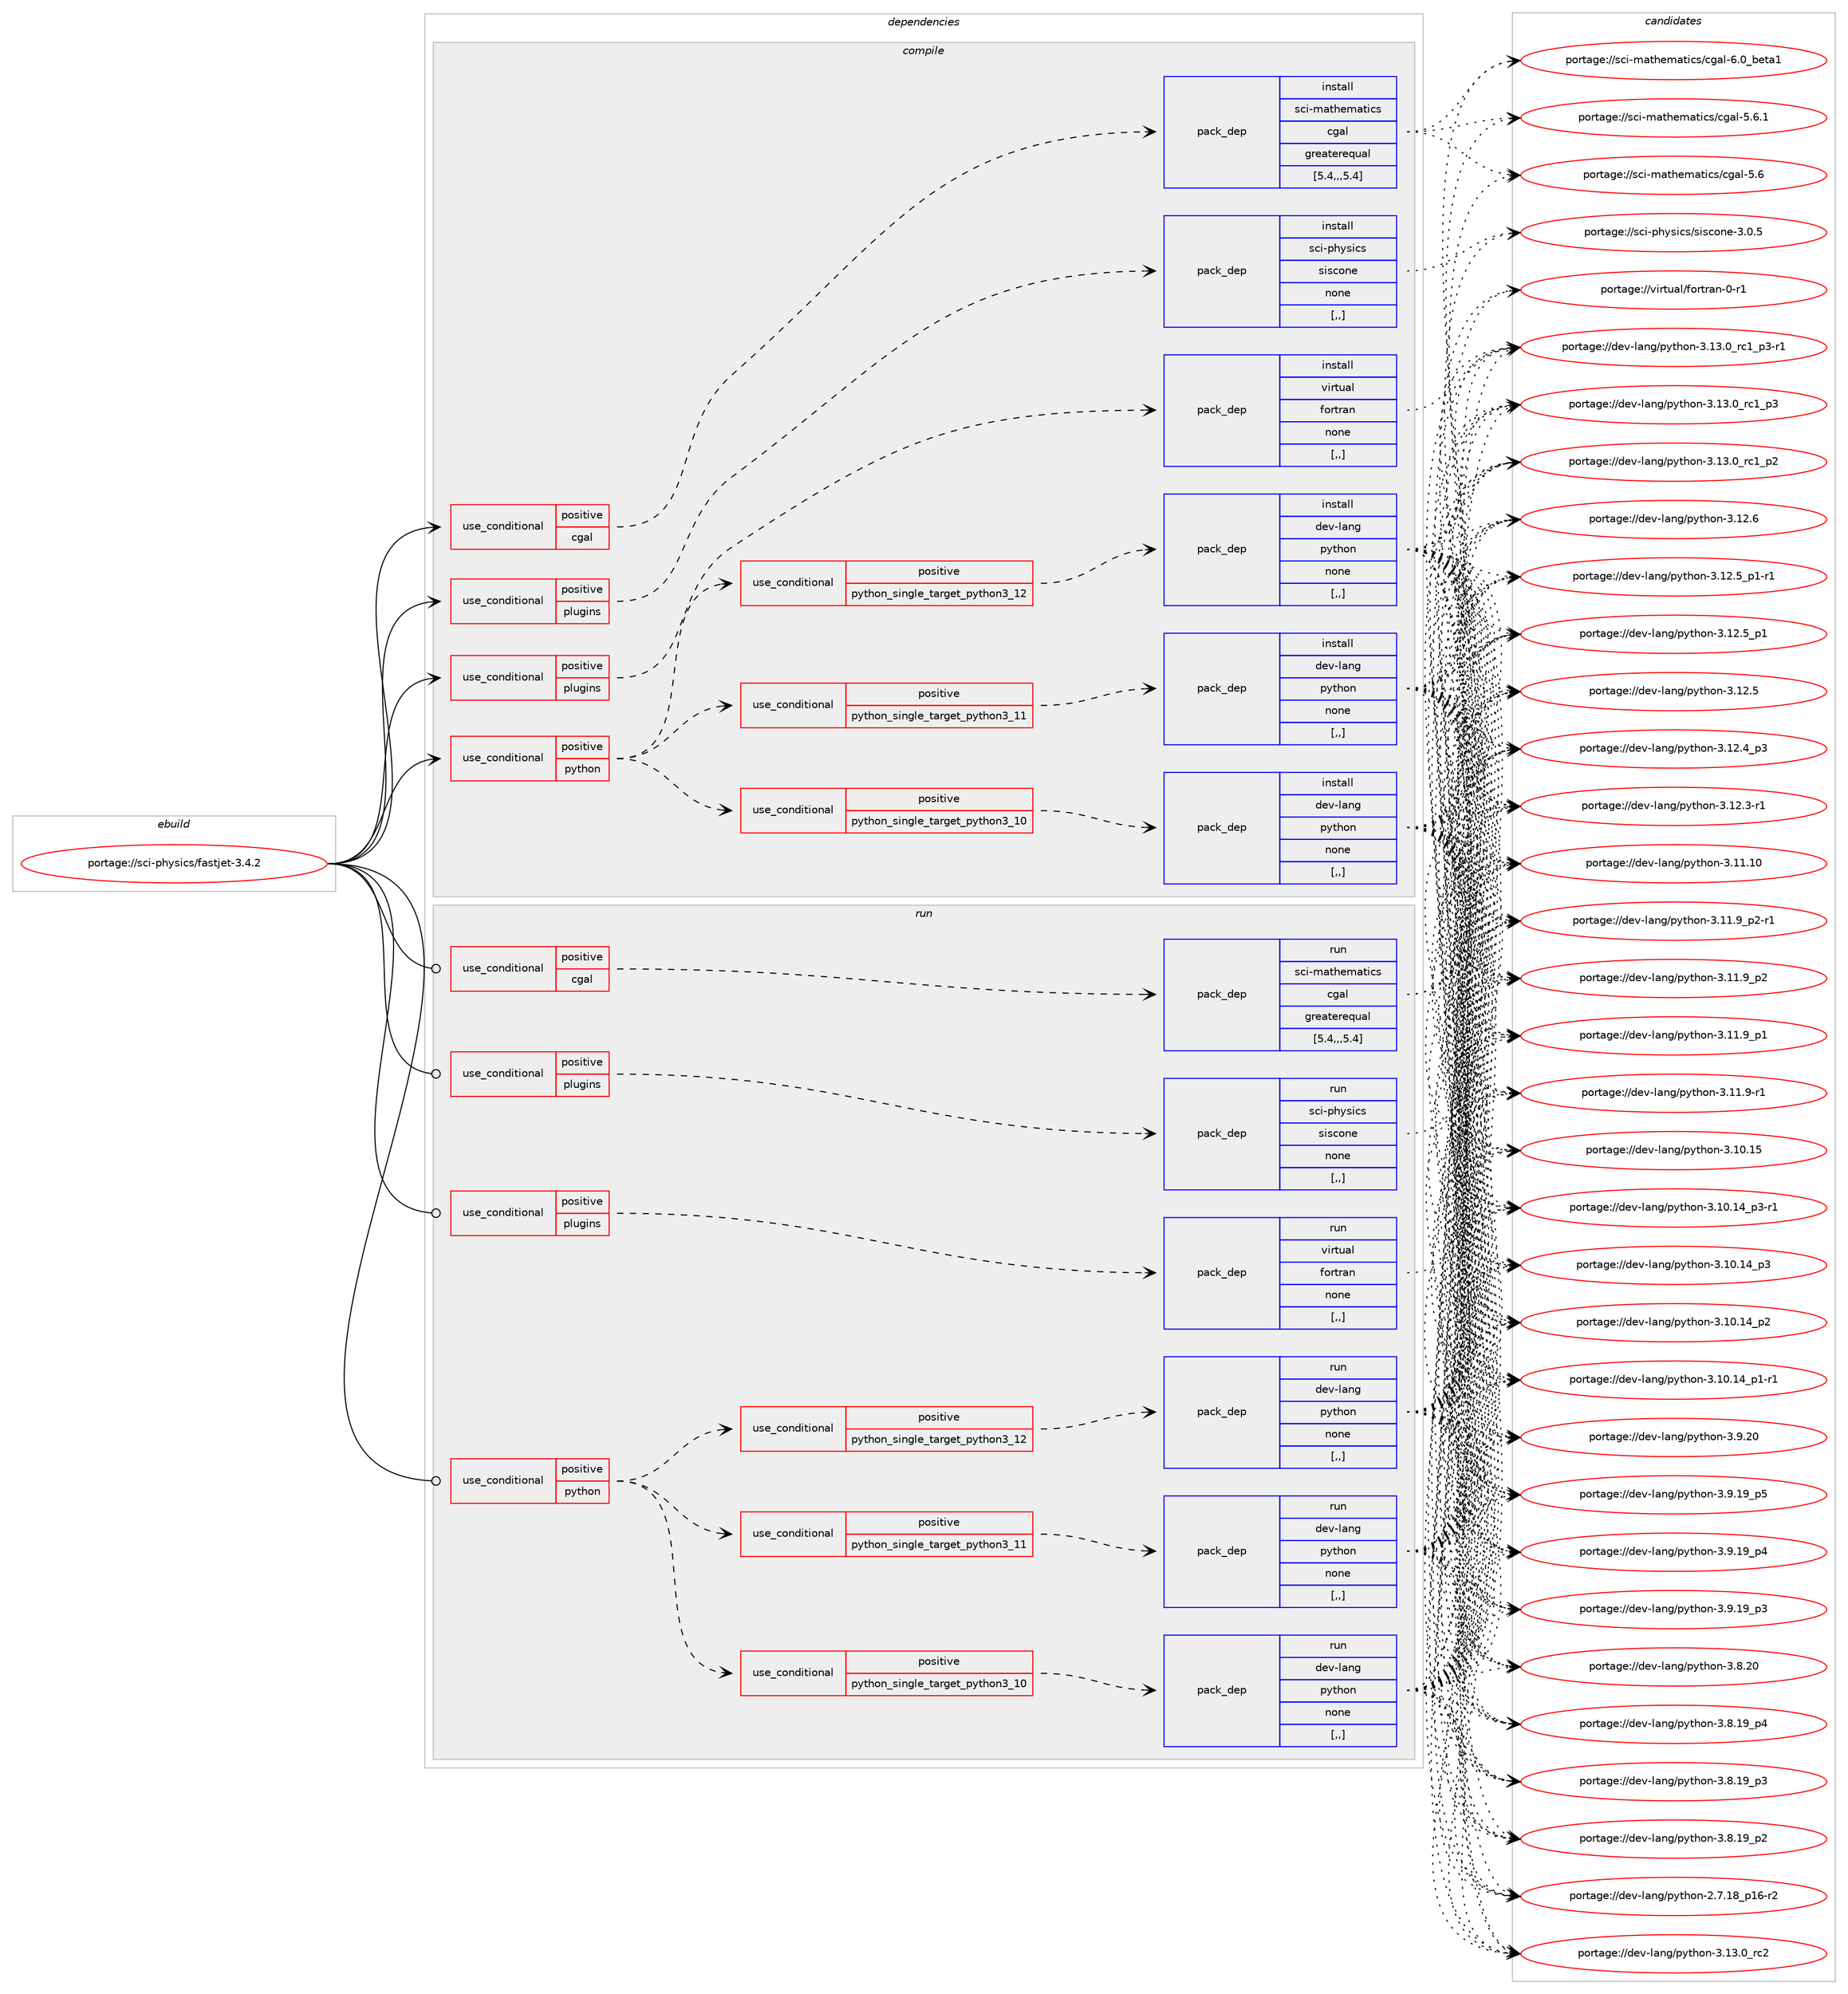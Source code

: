 digraph prolog {

# *************
# Graph options
# *************

newrank=true;
concentrate=true;
compound=true;
graph [rankdir=LR,fontname=Helvetica,fontsize=10,ranksep=1.5];#, ranksep=2.5, nodesep=0.2];
edge  [arrowhead=vee];
node  [fontname=Helvetica,fontsize=10];

# **********
# The ebuild
# **********

subgraph cluster_leftcol {
color=gray;
label=<<i>ebuild</i>>;
id [label="portage://sci-physics/fastjet-3.4.2", color=red, width=4, href="../sci-physics/fastjet-3.4.2.svg"];
}

# ****************
# The dependencies
# ****************

subgraph cluster_midcol {
color=gray;
label=<<i>dependencies</i>>;
subgraph cluster_compile {
fillcolor="#eeeeee";
style=filled;
label=<<i>compile</i>>;
subgraph cond242568 {
dependency920076 [label=<<TABLE BORDER="0" CELLBORDER="1" CELLSPACING="0" CELLPADDING="4"><TR><TD ROWSPAN="3" CELLPADDING="10">use_conditional</TD></TR><TR><TD>positive</TD></TR><TR><TD>cgal</TD></TR></TABLE>>, shape=none, color=red];
subgraph pack670860 {
dependency920077 [label=<<TABLE BORDER="0" CELLBORDER="1" CELLSPACING="0" CELLPADDING="4" WIDTH="220"><TR><TD ROWSPAN="6" CELLPADDING="30">pack_dep</TD></TR><TR><TD WIDTH="110">install</TD></TR><TR><TD>sci-mathematics</TD></TR><TR><TD>cgal</TD></TR><TR><TD>greaterequal</TD></TR><TR><TD>[5.4,,,5.4]</TD></TR></TABLE>>, shape=none, color=blue];
}
dependency920076:e -> dependency920077:w [weight=20,style="dashed",arrowhead="vee"];
}
id:e -> dependency920076:w [weight=20,style="solid",arrowhead="vee"];
subgraph cond242569 {
dependency920078 [label=<<TABLE BORDER="0" CELLBORDER="1" CELLSPACING="0" CELLPADDING="4"><TR><TD ROWSPAN="3" CELLPADDING="10">use_conditional</TD></TR><TR><TD>positive</TD></TR><TR><TD>plugins</TD></TR></TABLE>>, shape=none, color=red];
subgraph pack670861 {
dependency920079 [label=<<TABLE BORDER="0" CELLBORDER="1" CELLSPACING="0" CELLPADDING="4" WIDTH="220"><TR><TD ROWSPAN="6" CELLPADDING="30">pack_dep</TD></TR><TR><TD WIDTH="110">install</TD></TR><TR><TD>sci-physics</TD></TR><TR><TD>siscone</TD></TR><TR><TD>none</TD></TR><TR><TD>[,,]</TD></TR></TABLE>>, shape=none, color=blue];
}
dependency920078:e -> dependency920079:w [weight=20,style="dashed",arrowhead="vee"];
}
id:e -> dependency920078:w [weight=20,style="solid",arrowhead="vee"];
subgraph cond242570 {
dependency920080 [label=<<TABLE BORDER="0" CELLBORDER="1" CELLSPACING="0" CELLPADDING="4"><TR><TD ROWSPAN="3" CELLPADDING="10">use_conditional</TD></TR><TR><TD>positive</TD></TR><TR><TD>plugins</TD></TR></TABLE>>, shape=none, color=red];
subgraph pack670862 {
dependency920081 [label=<<TABLE BORDER="0" CELLBORDER="1" CELLSPACING="0" CELLPADDING="4" WIDTH="220"><TR><TD ROWSPAN="6" CELLPADDING="30">pack_dep</TD></TR><TR><TD WIDTH="110">install</TD></TR><TR><TD>virtual</TD></TR><TR><TD>fortran</TD></TR><TR><TD>none</TD></TR><TR><TD>[,,]</TD></TR></TABLE>>, shape=none, color=blue];
}
dependency920080:e -> dependency920081:w [weight=20,style="dashed",arrowhead="vee"];
}
id:e -> dependency920080:w [weight=20,style="solid",arrowhead="vee"];
subgraph cond242571 {
dependency920082 [label=<<TABLE BORDER="0" CELLBORDER="1" CELLSPACING="0" CELLPADDING="4"><TR><TD ROWSPAN="3" CELLPADDING="10">use_conditional</TD></TR><TR><TD>positive</TD></TR><TR><TD>python</TD></TR></TABLE>>, shape=none, color=red];
subgraph cond242572 {
dependency920083 [label=<<TABLE BORDER="0" CELLBORDER="1" CELLSPACING="0" CELLPADDING="4"><TR><TD ROWSPAN="3" CELLPADDING="10">use_conditional</TD></TR><TR><TD>positive</TD></TR><TR><TD>python_single_target_python3_10</TD></TR></TABLE>>, shape=none, color=red];
subgraph pack670863 {
dependency920084 [label=<<TABLE BORDER="0" CELLBORDER="1" CELLSPACING="0" CELLPADDING="4" WIDTH="220"><TR><TD ROWSPAN="6" CELLPADDING="30">pack_dep</TD></TR><TR><TD WIDTH="110">install</TD></TR><TR><TD>dev-lang</TD></TR><TR><TD>python</TD></TR><TR><TD>none</TD></TR><TR><TD>[,,]</TD></TR></TABLE>>, shape=none, color=blue];
}
dependency920083:e -> dependency920084:w [weight=20,style="dashed",arrowhead="vee"];
}
dependency920082:e -> dependency920083:w [weight=20,style="dashed",arrowhead="vee"];
subgraph cond242573 {
dependency920085 [label=<<TABLE BORDER="0" CELLBORDER="1" CELLSPACING="0" CELLPADDING="4"><TR><TD ROWSPAN="3" CELLPADDING="10">use_conditional</TD></TR><TR><TD>positive</TD></TR><TR><TD>python_single_target_python3_11</TD></TR></TABLE>>, shape=none, color=red];
subgraph pack670864 {
dependency920086 [label=<<TABLE BORDER="0" CELLBORDER="1" CELLSPACING="0" CELLPADDING="4" WIDTH="220"><TR><TD ROWSPAN="6" CELLPADDING="30">pack_dep</TD></TR><TR><TD WIDTH="110">install</TD></TR><TR><TD>dev-lang</TD></TR><TR><TD>python</TD></TR><TR><TD>none</TD></TR><TR><TD>[,,]</TD></TR></TABLE>>, shape=none, color=blue];
}
dependency920085:e -> dependency920086:w [weight=20,style="dashed",arrowhead="vee"];
}
dependency920082:e -> dependency920085:w [weight=20,style="dashed",arrowhead="vee"];
subgraph cond242574 {
dependency920087 [label=<<TABLE BORDER="0" CELLBORDER="1" CELLSPACING="0" CELLPADDING="4"><TR><TD ROWSPAN="3" CELLPADDING="10">use_conditional</TD></TR><TR><TD>positive</TD></TR><TR><TD>python_single_target_python3_12</TD></TR></TABLE>>, shape=none, color=red];
subgraph pack670865 {
dependency920088 [label=<<TABLE BORDER="0" CELLBORDER="1" CELLSPACING="0" CELLPADDING="4" WIDTH="220"><TR><TD ROWSPAN="6" CELLPADDING="30">pack_dep</TD></TR><TR><TD WIDTH="110">install</TD></TR><TR><TD>dev-lang</TD></TR><TR><TD>python</TD></TR><TR><TD>none</TD></TR><TR><TD>[,,]</TD></TR></TABLE>>, shape=none, color=blue];
}
dependency920087:e -> dependency920088:w [weight=20,style="dashed",arrowhead="vee"];
}
dependency920082:e -> dependency920087:w [weight=20,style="dashed",arrowhead="vee"];
}
id:e -> dependency920082:w [weight=20,style="solid",arrowhead="vee"];
}
subgraph cluster_compileandrun {
fillcolor="#eeeeee";
style=filled;
label=<<i>compile and run</i>>;
}
subgraph cluster_run {
fillcolor="#eeeeee";
style=filled;
label=<<i>run</i>>;
subgraph cond242575 {
dependency920089 [label=<<TABLE BORDER="0" CELLBORDER="1" CELLSPACING="0" CELLPADDING="4"><TR><TD ROWSPAN="3" CELLPADDING="10">use_conditional</TD></TR><TR><TD>positive</TD></TR><TR><TD>cgal</TD></TR></TABLE>>, shape=none, color=red];
subgraph pack670866 {
dependency920090 [label=<<TABLE BORDER="0" CELLBORDER="1" CELLSPACING="0" CELLPADDING="4" WIDTH="220"><TR><TD ROWSPAN="6" CELLPADDING="30">pack_dep</TD></TR><TR><TD WIDTH="110">run</TD></TR><TR><TD>sci-mathematics</TD></TR><TR><TD>cgal</TD></TR><TR><TD>greaterequal</TD></TR><TR><TD>[5.4,,,5.4]</TD></TR></TABLE>>, shape=none, color=blue];
}
dependency920089:e -> dependency920090:w [weight=20,style="dashed",arrowhead="vee"];
}
id:e -> dependency920089:w [weight=20,style="solid",arrowhead="odot"];
subgraph cond242576 {
dependency920091 [label=<<TABLE BORDER="0" CELLBORDER="1" CELLSPACING="0" CELLPADDING="4"><TR><TD ROWSPAN="3" CELLPADDING="10">use_conditional</TD></TR><TR><TD>positive</TD></TR><TR><TD>plugins</TD></TR></TABLE>>, shape=none, color=red];
subgraph pack670867 {
dependency920092 [label=<<TABLE BORDER="0" CELLBORDER="1" CELLSPACING="0" CELLPADDING="4" WIDTH="220"><TR><TD ROWSPAN="6" CELLPADDING="30">pack_dep</TD></TR><TR><TD WIDTH="110">run</TD></TR><TR><TD>sci-physics</TD></TR><TR><TD>siscone</TD></TR><TR><TD>none</TD></TR><TR><TD>[,,]</TD></TR></TABLE>>, shape=none, color=blue];
}
dependency920091:e -> dependency920092:w [weight=20,style="dashed",arrowhead="vee"];
}
id:e -> dependency920091:w [weight=20,style="solid",arrowhead="odot"];
subgraph cond242577 {
dependency920093 [label=<<TABLE BORDER="0" CELLBORDER="1" CELLSPACING="0" CELLPADDING="4"><TR><TD ROWSPAN="3" CELLPADDING="10">use_conditional</TD></TR><TR><TD>positive</TD></TR><TR><TD>plugins</TD></TR></TABLE>>, shape=none, color=red];
subgraph pack670868 {
dependency920094 [label=<<TABLE BORDER="0" CELLBORDER="1" CELLSPACING="0" CELLPADDING="4" WIDTH="220"><TR><TD ROWSPAN="6" CELLPADDING="30">pack_dep</TD></TR><TR><TD WIDTH="110">run</TD></TR><TR><TD>virtual</TD></TR><TR><TD>fortran</TD></TR><TR><TD>none</TD></TR><TR><TD>[,,]</TD></TR></TABLE>>, shape=none, color=blue];
}
dependency920093:e -> dependency920094:w [weight=20,style="dashed",arrowhead="vee"];
}
id:e -> dependency920093:w [weight=20,style="solid",arrowhead="odot"];
subgraph cond242578 {
dependency920095 [label=<<TABLE BORDER="0" CELLBORDER="1" CELLSPACING="0" CELLPADDING="4"><TR><TD ROWSPAN="3" CELLPADDING="10">use_conditional</TD></TR><TR><TD>positive</TD></TR><TR><TD>python</TD></TR></TABLE>>, shape=none, color=red];
subgraph cond242579 {
dependency920096 [label=<<TABLE BORDER="0" CELLBORDER="1" CELLSPACING="0" CELLPADDING="4"><TR><TD ROWSPAN="3" CELLPADDING="10">use_conditional</TD></TR><TR><TD>positive</TD></TR><TR><TD>python_single_target_python3_10</TD></TR></TABLE>>, shape=none, color=red];
subgraph pack670869 {
dependency920097 [label=<<TABLE BORDER="0" CELLBORDER="1" CELLSPACING="0" CELLPADDING="4" WIDTH="220"><TR><TD ROWSPAN="6" CELLPADDING="30">pack_dep</TD></TR><TR><TD WIDTH="110">run</TD></TR><TR><TD>dev-lang</TD></TR><TR><TD>python</TD></TR><TR><TD>none</TD></TR><TR><TD>[,,]</TD></TR></TABLE>>, shape=none, color=blue];
}
dependency920096:e -> dependency920097:w [weight=20,style="dashed",arrowhead="vee"];
}
dependency920095:e -> dependency920096:w [weight=20,style="dashed",arrowhead="vee"];
subgraph cond242580 {
dependency920098 [label=<<TABLE BORDER="0" CELLBORDER="1" CELLSPACING="0" CELLPADDING="4"><TR><TD ROWSPAN="3" CELLPADDING="10">use_conditional</TD></TR><TR><TD>positive</TD></TR><TR><TD>python_single_target_python3_11</TD></TR></TABLE>>, shape=none, color=red];
subgraph pack670870 {
dependency920099 [label=<<TABLE BORDER="0" CELLBORDER="1" CELLSPACING="0" CELLPADDING="4" WIDTH="220"><TR><TD ROWSPAN="6" CELLPADDING="30">pack_dep</TD></TR><TR><TD WIDTH="110">run</TD></TR><TR><TD>dev-lang</TD></TR><TR><TD>python</TD></TR><TR><TD>none</TD></TR><TR><TD>[,,]</TD></TR></TABLE>>, shape=none, color=blue];
}
dependency920098:e -> dependency920099:w [weight=20,style="dashed",arrowhead="vee"];
}
dependency920095:e -> dependency920098:w [weight=20,style="dashed",arrowhead="vee"];
subgraph cond242581 {
dependency920100 [label=<<TABLE BORDER="0" CELLBORDER="1" CELLSPACING="0" CELLPADDING="4"><TR><TD ROWSPAN="3" CELLPADDING="10">use_conditional</TD></TR><TR><TD>positive</TD></TR><TR><TD>python_single_target_python3_12</TD></TR></TABLE>>, shape=none, color=red];
subgraph pack670871 {
dependency920101 [label=<<TABLE BORDER="0" CELLBORDER="1" CELLSPACING="0" CELLPADDING="4" WIDTH="220"><TR><TD ROWSPAN="6" CELLPADDING="30">pack_dep</TD></TR><TR><TD WIDTH="110">run</TD></TR><TR><TD>dev-lang</TD></TR><TR><TD>python</TD></TR><TR><TD>none</TD></TR><TR><TD>[,,]</TD></TR></TABLE>>, shape=none, color=blue];
}
dependency920100:e -> dependency920101:w [weight=20,style="dashed",arrowhead="vee"];
}
dependency920095:e -> dependency920100:w [weight=20,style="dashed",arrowhead="vee"];
}
id:e -> dependency920095:w [weight=20,style="solid",arrowhead="odot"];
}
}

# **************
# The candidates
# **************

subgraph cluster_choices {
rank=same;
color=gray;
label=<<i>candidates</i>>;

subgraph choice670860 {
color=black;
nodesep=1;
choice11599105451099711610410110997116105991154799103971084554464895981011169749 [label="portage://sci-mathematics/cgal-6.0_beta1", color=red, width=4,href="../sci-mathematics/cgal-6.0_beta1.svg"];
choice1159910545109971161041011099711610599115479910397108455346544649 [label="portage://sci-mathematics/cgal-5.6.1", color=red, width=4,href="../sci-mathematics/cgal-5.6.1.svg"];
choice115991054510997116104101109971161059911547991039710845534654 [label="portage://sci-mathematics/cgal-5.6", color=red, width=4,href="../sci-mathematics/cgal-5.6.svg"];
dependency920077:e -> choice11599105451099711610410110997116105991154799103971084554464895981011169749:w [style=dotted,weight="100"];
dependency920077:e -> choice1159910545109971161041011099711610599115479910397108455346544649:w [style=dotted,weight="100"];
dependency920077:e -> choice115991054510997116104101109971161059911547991039710845534654:w [style=dotted,weight="100"];
}
subgraph choice670861 {
color=black;
nodesep=1;
choice1159910545112104121115105991154711510511599111110101455146484653 [label="portage://sci-physics/siscone-3.0.5", color=red, width=4,href="../sci-physics/siscone-3.0.5.svg"];
dependency920079:e -> choice1159910545112104121115105991154711510511599111110101455146484653:w [style=dotted,weight="100"];
}
subgraph choice670862 {
color=black;
nodesep=1;
choice11810511411611797108471021111141161149711045484511449 [label="portage://virtual/fortran-0-r1", color=red, width=4,href="../virtual/fortran-0-r1.svg"];
dependency920081:e -> choice11810511411611797108471021111141161149711045484511449:w [style=dotted,weight="100"];
}
subgraph choice670863 {
color=black;
nodesep=1;
choice10010111845108971101034711212111610411111045514649514648951149950 [label="portage://dev-lang/python-3.13.0_rc2", color=red, width=4,href="../dev-lang/python-3.13.0_rc2.svg"];
choice1001011184510897110103471121211161041111104551464951464895114994995112514511449 [label="portage://dev-lang/python-3.13.0_rc1_p3-r1", color=red, width=4,href="../dev-lang/python-3.13.0_rc1_p3-r1.svg"];
choice100101118451089711010347112121116104111110455146495146489511499499511251 [label="portage://dev-lang/python-3.13.0_rc1_p3", color=red, width=4,href="../dev-lang/python-3.13.0_rc1_p3.svg"];
choice100101118451089711010347112121116104111110455146495146489511499499511250 [label="portage://dev-lang/python-3.13.0_rc1_p2", color=red, width=4,href="../dev-lang/python-3.13.0_rc1_p2.svg"];
choice10010111845108971101034711212111610411111045514649504654 [label="portage://dev-lang/python-3.12.6", color=red, width=4,href="../dev-lang/python-3.12.6.svg"];
choice1001011184510897110103471121211161041111104551464950465395112494511449 [label="portage://dev-lang/python-3.12.5_p1-r1", color=red, width=4,href="../dev-lang/python-3.12.5_p1-r1.svg"];
choice100101118451089711010347112121116104111110455146495046539511249 [label="portage://dev-lang/python-3.12.5_p1", color=red, width=4,href="../dev-lang/python-3.12.5_p1.svg"];
choice10010111845108971101034711212111610411111045514649504653 [label="portage://dev-lang/python-3.12.5", color=red, width=4,href="../dev-lang/python-3.12.5.svg"];
choice100101118451089711010347112121116104111110455146495046529511251 [label="portage://dev-lang/python-3.12.4_p3", color=red, width=4,href="../dev-lang/python-3.12.4_p3.svg"];
choice100101118451089711010347112121116104111110455146495046514511449 [label="portage://dev-lang/python-3.12.3-r1", color=red, width=4,href="../dev-lang/python-3.12.3-r1.svg"];
choice1001011184510897110103471121211161041111104551464949464948 [label="portage://dev-lang/python-3.11.10", color=red, width=4,href="../dev-lang/python-3.11.10.svg"];
choice1001011184510897110103471121211161041111104551464949465795112504511449 [label="portage://dev-lang/python-3.11.9_p2-r1", color=red, width=4,href="../dev-lang/python-3.11.9_p2-r1.svg"];
choice100101118451089711010347112121116104111110455146494946579511250 [label="portage://dev-lang/python-3.11.9_p2", color=red, width=4,href="../dev-lang/python-3.11.9_p2.svg"];
choice100101118451089711010347112121116104111110455146494946579511249 [label="portage://dev-lang/python-3.11.9_p1", color=red, width=4,href="../dev-lang/python-3.11.9_p1.svg"];
choice100101118451089711010347112121116104111110455146494946574511449 [label="portage://dev-lang/python-3.11.9-r1", color=red, width=4,href="../dev-lang/python-3.11.9-r1.svg"];
choice1001011184510897110103471121211161041111104551464948464953 [label="portage://dev-lang/python-3.10.15", color=red, width=4,href="../dev-lang/python-3.10.15.svg"];
choice100101118451089711010347112121116104111110455146494846495295112514511449 [label="portage://dev-lang/python-3.10.14_p3-r1", color=red, width=4,href="../dev-lang/python-3.10.14_p3-r1.svg"];
choice10010111845108971101034711212111610411111045514649484649529511251 [label="portage://dev-lang/python-3.10.14_p3", color=red, width=4,href="../dev-lang/python-3.10.14_p3.svg"];
choice10010111845108971101034711212111610411111045514649484649529511250 [label="portage://dev-lang/python-3.10.14_p2", color=red, width=4,href="../dev-lang/python-3.10.14_p2.svg"];
choice100101118451089711010347112121116104111110455146494846495295112494511449 [label="portage://dev-lang/python-3.10.14_p1-r1", color=red, width=4,href="../dev-lang/python-3.10.14_p1-r1.svg"];
choice10010111845108971101034711212111610411111045514657465048 [label="portage://dev-lang/python-3.9.20", color=red, width=4,href="../dev-lang/python-3.9.20.svg"];
choice100101118451089711010347112121116104111110455146574649579511253 [label="portage://dev-lang/python-3.9.19_p5", color=red, width=4,href="../dev-lang/python-3.9.19_p5.svg"];
choice100101118451089711010347112121116104111110455146574649579511252 [label="portage://dev-lang/python-3.9.19_p4", color=red, width=4,href="../dev-lang/python-3.9.19_p4.svg"];
choice100101118451089711010347112121116104111110455146574649579511251 [label="portage://dev-lang/python-3.9.19_p3", color=red, width=4,href="../dev-lang/python-3.9.19_p3.svg"];
choice10010111845108971101034711212111610411111045514656465048 [label="portage://dev-lang/python-3.8.20", color=red, width=4,href="../dev-lang/python-3.8.20.svg"];
choice100101118451089711010347112121116104111110455146564649579511252 [label="portage://dev-lang/python-3.8.19_p4", color=red, width=4,href="../dev-lang/python-3.8.19_p4.svg"];
choice100101118451089711010347112121116104111110455146564649579511251 [label="portage://dev-lang/python-3.8.19_p3", color=red, width=4,href="../dev-lang/python-3.8.19_p3.svg"];
choice100101118451089711010347112121116104111110455146564649579511250 [label="portage://dev-lang/python-3.8.19_p2", color=red, width=4,href="../dev-lang/python-3.8.19_p2.svg"];
choice100101118451089711010347112121116104111110455046554649569511249544511450 [label="portage://dev-lang/python-2.7.18_p16-r2", color=red, width=4,href="../dev-lang/python-2.7.18_p16-r2.svg"];
dependency920084:e -> choice10010111845108971101034711212111610411111045514649514648951149950:w [style=dotted,weight="100"];
dependency920084:e -> choice1001011184510897110103471121211161041111104551464951464895114994995112514511449:w [style=dotted,weight="100"];
dependency920084:e -> choice100101118451089711010347112121116104111110455146495146489511499499511251:w [style=dotted,weight="100"];
dependency920084:e -> choice100101118451089711010347112121116104111110455146495146489511499499511250:w [style=dotted,weight="100"];
dependency920084:e -> choice10010111845108971101034711212111610411111045514649504654:w [style=dotted,weight="100"];
dependency920084:e -> choice1001011184510897110103471121211161041111104551464950465395112494511449:w [style=dotted,weight="100"];
dependency920084:e -> choice100101118451089711010347112121116104111110455146495046539511249:w [style=dotted,weight="100"];
dependency920084:e -> choice10010111845108971101034711212111610411111045514649504653:w [style=dotted,weight="100"];
dependency920084:e -> choice100101118451089711010347112121116104111110455146495046529511251:w [style=dotted,weight="100"];
dependency920084:e -> choice100101118451089711010347112121116104111110455146495046514511449:w [style=dotted,weight="100"];
dependency920084:e -> choice1001011184510897110103471121211161041111104551464949464948:w [style=dotted,weight="100"];
dependency920084:e -> choice1001011184510897110103471121211161041111104551464949465795112504511449:w [style=dotted,weight="100"];
dependency920084:e -> choice100101118451089711010347112121116104111110455146494946579511250:w [style=dotted,weight="100"];
dependency920084:e -> choice100101118451089711010347112121116104111110455146494946579511249:w [style=dotted,weight="100"];
dependency920084:e -> choice100101118451089711010347112121116104111110455146494946574511449:w [style=dotted,weight="100"];
dependency920084:e -> choice1001011184510897110103471121211161041111104551464948464953:w [style=dotted,weight="100"];
dependency920084:e -> choice100101118451089711010347112121116104111110455146494846495295112514511449:w [style=dotted,weight="100"];
dependency920084:e -> choice10010111845108971101034711212111610411111045514649484649529511251:w [style=dotted,weight="100"];
dependency920084:e -> choice10010111845108971101034711212111610411111045514649484649529511250:w [style=dotted,weight="100"];
dependency920084:e -> choice100101118451089711010347112121116104111110455146494846495295112494511449:w [style=dotted,weight="100"];
dependency920084:e -> choice10010111845108971101034711212111610411111045514657465048:w [style=dotted,weight="100"];
dependency920084:e -> choice100101118451089711010347112121116104111110455146574649579511253:w [style=dotted,weight="100"];
dependency920084:e -> choice100101118451089711010347112121116104111110455146574649579511252:w [style=dotted,weight="100"];
dependency920084:e -> choice100101118451089711010347112121116104111110455146574649579511251:w [style=dotted,weight="100"];
dependency920084:e -> choice10010111845108971101034711212111610411111045514656465048:w [style=dotted,weight="100"];
dependency920084:e -> choice100101118451089711010347112121116104111110455146564649579511252:w [style=dotted,weight="100"];
dependency920084:e -> choice100101118451089711010347112121116104111110455146564649579511251:w [style=dotted,weight="100"];
dependency920084:e -> choice100101118451089711010347112121116104111110455146564649579511250:w [style=dotted,weight="100"];
dependency920084:e -> choice100101118451089711010347112121116104111110455046554649569511249544511450:w [style=dotted,weight="100"];
}
subgraph choice670864 {
color=black;
nodesep=1;
choice10010111845108971101034711212111610411111045514649514648951149950 [label="portage://dev-lang/python-3.13.0_rc2", color=red, width=4,href="../dev-lang/python-3.13.0_rc2.svg"];
choice1001011184510897110103471121211161041111104551464951464895114994995112514511449 [label="portage://dev-lang/python-3.13.0_rc1_p3-r1", color=red, width=4,href="../dev-lang/python-3.13.0_rc1_p3-r1.svg"];
choice100101118451089711010347112121116104111110455146495146489511499499511251 [label="portage://dev-lang/python-3.13.0_rc1_p3", color=red, width=4,href="../dev-lang/python-3.13.0_rc1_p3.svg"];
choice100101118451089711010347112121116104111110455146495146489511499499511250 [label="portage://dev-lang/python-3.13.0_rc1_p2", color=red, width=4,href="../dev-lang/python-3.13.0_rc1_p2.svg"];
choice10010111845108971101034711212111610411111045514649504654 [label="portage://dev-lang/python-3.12.6", color=red, width=4,href="../dev-lang/python-3.12.6.svg"];
choice1001011184510897110103471121211161041111104551464950465395112494511449 [label="portage://dev-lang/python-3.12.5_p1-r1", color=red, width=4,href="../dev-lang/python-3.12.5_p1-r1.svg"];
choice100101118451089711010347112121116104111110455146495046539511249 [label="portage://dev-lang/python-3.12.5_p1", color=red, width=4,href="../dev-lang/python-3.12.5_p1.svg"];
choice10010111845108971101034711212111610411111045514649504653 [label="portage://dev-lang/python-3.12.5", color=red, width=4,href="../dev-lang/python-3.12.5.svg"];
choice100101118451089711010347112121116104111110455146495046529511251 [label="portage://dev-lang/python-3.12.4_p3", color=red, width=4,href="../dev-lang/python-3.12.4_p3.svg"];
choice100101118451089711010347112121116104111110455146495046514511449 [label="portage://dev-lang/python-3.12.3-r1", color=red, width=4,href="../dev-lang/python-3.12.3-r1.svg"];
choice1001011184510897110103471121211161041111104551464949464948 [label="portage://dev-lang/python-3.11.10", color=red, width=4,href="../dev-lang/python-3.11.10.svg"];
choice1001011184510897110103471121211161041111104551464949465795112504511449 [label="portage://dev-lang/python-3.11.9_p2-r1", color=red, width=4,href="../dev-lang/python-3.11.9_p2-r1.svg"];
choice100101118451089711010347112121116104111110455146494946579511250 [label="portage://dev-lang/python-3.11.9_p2", color=red, width=4,href="../dev-lang/python-3.11.9_p2.svg"];
choice100101118451089711010347112121116104111110455146494946579511249 [label="portage://dev-lang/python-3.11.9_p1", color=red, width=4,href="../dev-lang/python-3.11.9_p1.svg"];
choice100101118451089711010347112121116104111110455146494946574511449 [label="portage://dev-lang/python-3.11.9-r1", color=red, width=4,href="../dev-lang/python-3.11.9-r1.svg"];
choice1001011184510897110103471121211161041111104551464948464953 [label="portage://dev-lang/python-3.10.15", color=red, width=4,href="../dev-lang/python-3.10.15.svg"];
choice100101118451089711010347112121116104111110455146494846495295112514511449 [label="portage://dev-lang/python-3.10.14_p3-r1", color=red, width=4,href="../dev-lang/python-3.10.14_p3-r1.svg"];
choice10010111845108971101034711212111610411111045514649484649529511251 [label="portage://dev-lang/python-3.10.14_p3", color=red, width=4,href="../dev-lang/python-3.10.14_p3.svg"];
choice10010111845108971101034711212111610411111045514649484649529511250 [label="portage://dev-lang/python-3.10.14_p2", color=red, width=4,href="../dev-lang/python-3.10.14_p2.svg"];
choice100101118451089711010347112121116104111110455146494846495295112494511449 [label="portage://dev-lang/python-3.10.14_p1-r1", color=red, width=4,href="../dev-lang/python-3.10.14_p1-r1.svg"];
choice10010111845108971101034711212111610411111045514657465048 [label="portage://dev-lang/python-3.9.20", color=red, width=4,href="../dev-lang/python-3.9.20.svg"];
choice100101118451089711010347112121116104111110455146574649579511253 [label="portage://dev-lang/python-3.9.19_p5", color=red, width=4,href="../dev-lang/python-3.9.19_p5.svg"];
choice100101118451089711010347112121116104111110455146574649579511252 [label="portage://dev-lang/python-3.9.19_p4", color=red, width=4,href="../dev-lang/python-3.9.19_p4.svg"];
choice100101118451089711010347112121116104111110455146574649579511251 [label="portage://dev-lang/python-3.9.19_p3", color=red, width=4,href="../dev-lang/python-3.9.19_p3.svg"];
choice10010111845108971101034711212111610411111045514656465048 [label="portage://dev-lang/python-3.8.20", color=red, width=4,href="../dev-lang/python-3.8.20.svg"];
choice100101118451089711010347112121116104111110455146564649579511252 [label="portage://dev-lang/python-3.8.19_p4", color=red, width=4,href="../dev-lang/python-3.8.19_p4.svg"];
choice100101118451089711010347112121116104111110455146564649579511251 [label="portage://dev-lang/python-3.8.19_p3", color=red, width=4,href="../dev-lang/python-3.8.19_p3.svg"];
choice100101118451089711010347112121116104111110455146564649579511250 [label="portage://dev-lang/python-3.8.19_p2", color=red, width=4,href="../dev-lang/python-3.8.19_p2.svg"];
choice100101118451089711010347112121116104111110455046554649569511249544511450 [label="portage://dev-lang/python-2.7.18_p16-r2", color=red, width=4,href="../dev-lang/python-2.7.18_p16-r2.svg"];
dependency920086:e -> choice10010111845108971101034711212111610411111045514649514648951149950:w [style=dotted,weight="100"];
dependency920086:e -> choice1001011184510897110103471121211161041111104551464951464895114994995112514511449:w [style=dotted,weight="100"];
dependency920086:e -> choice100101118451089711010347112121116104111110455146495146489511499499511251:w [style=dotted,weight="100"];
dependency920086:e -> choice100101118451089711010347112121116104111110455146495146489511499499511250:w [style=dotted,weight="100"];
dependency920086:e -> choice10010111845108971101034711212111610411111045514649504654:w [style=dotted,weight="100"];
dependency920086:e -> choice1001011184510897110103471121211161041111104551464950465395112494511449:w [style=dotted,weight="100"];
dependency920086:e -> choice100101118451089711010347112121116104111110455146495046539511249:w [style=dotted,weight="100"];
dependency920086:e -> choice10010111845108971101034711212111610411111045514649504653:w [style=dotted,weight="100"];
dependency920086:e -> choice100101118451089711010347112121116104111110455146495046529511251:w [style=dotted,weight="100"];
dependency920086:e -> choice100101118451089711010347112121116104111110455146495046514511449:w [style=dotted,weight="100"];
dependency920086:e -> choice1001011184510897110103471121211161041111104551464949464948:w [style=dotted,weight="100"];
dependency920086:e -> choice1001011184510897110103471121211161041111104551464949465795112504511449:w [style=dotted,weight="100"];
dependency920086:e -> choice100101118451089711010347112121116104111110455146494946579511250:w [style=dotted,weight="100"];
dependency920086:e -> choice100101118451089711010347112121116104111110455146494946579511249:w [style=dotted,weight="100"];
dependency920086:e -> choice100101118451089711010347112121116104111110455146494946574511449:w [style=dotted,weight="100"];
dependency920086:e -> choice1001011184510897110103471121211161041111104551464948464953:w [style=dotted,weight="100"];
dependency920086:e -> choice100101118451089711010347112121116104111110455146494846495295112514511449:w [style=dotted,weight="100"];
dependency920086:e -> choice10010111845108971101034711212111610411111045514649484649529511251:w [style=dotted,weight="100"];
dependency920086:e -> choice10010111845108971101034711212111610411111045514649484649529511250:w [style=dotted,weight="100"];
dependency920086:e -> choice100101118451089711010347112121116104111110455146494846495295112494511449:w [style=dotted,weight="100"];
dependency920086:e -> choice10010111845108971101034711212111610411111045514657465048:w [style=dotted,weight="100"];
dependency920086:e -> choice100101118451089711010347112121116104111110455146574649579511253:w [style=dotted,weight="100"];
dependency920086:e -> choice100101118451089711010347112121116104111110455146574649579511252:w [style=dotted,weight="100"];
dependency920086:e -> choice100101118451089711010347112121116104111110455146574649579511251:w [style=dotted,weight="100"];
dependency920086:e -> choice10010111845108971101034711212111610411111045514656465048:w [style=dotted,weight="100"];
dependency920086:e -> choice100101118451089711010347112121116104111110455146564649579511252:w [style=dotted,weight="100"];
dependency920086:e -> choice100101118451089711010347112121116104111110455146564649579511251:w [style=dotted,weight="100"];
dependency920086:e -> choice100101118451089711010347112121116104111110455146564649579511250:w [style=dotted,weight="100"];
dependency920086:e -> choice100101118451089711010347112121116104111110455046554649569511249544511450:w [style=dotted,weight="100"];
}
subgraph choice670865 {
color=black;
nodesep=1;
choice10010111845108971101034711212111610411111045514649514648951149950 [label="portage://dev-lang/python-3.13.0_rc2", color=red, width=4,href="../dev-lang/python-3.13.0_rc2.svg"];
choice1001011184510897110103471121211161041111104551464951464895114994995112514511449 [label="portage://dev-lang/python-3.13.0_rc1_p3-r1", color=red, width=4,href="../dev-lang/python-3.13.0_rc1_p3-r1.svg"];
choice100101118451089711010347112121116104111110455146495146489511499499511251 [label="portage://dev-lang/python-3.13.0_rc1_p3", color=red, width=4,href="../dev-lang/python-3.13.0_rc1_p3.svg"];
choice100101118451089711010347112121116104111110455146495146489511499499511250 [label="portage://dev-lang/python-3.13.0_rc1_p2", color=red, width=4,href="../dev-lang/python-3.13.0_rc1_p2.svg"];
choice10010111845108971101034711212111610411111045514649504654 [label="portage://dev-lang/python-3.12.6", color=red, width=4,href="../dev-lang/python-3.12.6.svg"];
choice1001011184510897110103471121211161041111104551464950465395112494511449 [label="portage://dev-lang/python-3.12.5_p1-r1", color=red, width=4,href="../dev-lang/python-3.12.5_p1-r1.svg"];
choice100101118451089711010347112121116104111110455146495046539511249 [label="portage://dev-lang/python-3.12.5_p1", color=red, width=4,href="../dev-lang/python-3.12.5_p1.svg"];
choice10010111845108971101034711212111610411111045514649504653 [label="portage://dev-lang/python-3.12.5", color=red, width=4,href="../dev-lang/python-3.12.5.svg"];
choice100101118451089711010347112121116104111110455146495046529511251 [label="portage://dev-lang/python-3.12.4_p3", color=red, width=4,href="../dev-lang/python-3.12.4_p3.svg"];
choice100101118451089711010347112121116104111110455146495046514511449 [label="portage://dev-lang/python-3.12.3-r1", color=red, width=4,href="../dev-lang/python-3.12.3-r1.svg"];
choice1001011184510897110103471121211161041111104551464949464948 [label="portage://dev-lang/python-3.11.10", color=red, width=4,href="../dev-lang/python-3.11.10.svg"];
choice1001011184510897110103471121211161041111104551464949465795112504511449 [label="portage://dev-lang/python-3.11.9_p2-r1", color=red, width=4,href="../dev-lang/python-3.11.9_p2-r1.svg"];
choice100101118451089711010347112121116104111110455146494946579511250 [label="portage://dev-lang/python-3.11.9_p2", color=red, width=4,href="../dev-lang/python-3.11.9_p2.svg"];
choice100101118451089711010347112121116104111110455146494946579511249 [label="portage://dev-lang/python-3.11.9_p1", color=red, width=4,href="../dev-lang/python-3.11.9_p1.svg"];
choice100101118451089711010347112121116104111110455146494946574511449 [label="portage://dev-lang/python-3.11.9-r1", color=red, width=4,href="../dev-lang/python-3.11.9-r1.svg"];
choice1001011184510897110103471121211161041111104551464948464953 [label="portage://dev-lang/python-3.10.15", color=red, width=4,href="../dev-lang/python-3.10.15.svg"];
choice100101118451089711010347112121116104111110455146494846495295112514511449 [label="portage://dev-lang/python-3.10.14_p3-r1", color=red, width=4,href="../dev-lang/python-3.10.14_p3-r1.svg"];
choice10010111845108971101034711212111610411111045514649484649529511251 [label="portage://dev-lang/python-3.10.14_p3", color=red, width=4,href="../dev-lang/python-3.10.14_p3.svg"];
choice10010111845108971101034711212111610411111045514649484649529511250 [label="portage://dev-lang/python-3.10.14_p2", color=red, width=4,href="../dev-lang/python-3.10.14_p2.svg"];
choice100101118451089711010347112121116104111110455146494846495295112494511449 [label="portage://dev-lang/python-3.10.14_p1-r1", color=red, width=4,href="../dev-lang/python-3.10.14_p1-r1.svg"];
choice10010111845108971101034711212111610411111045514657465048 [label="portage://dev-lang/python-3.9.20", color=red, width=4,href="../dev-lang/python-3.9.20.svg"];
choice100101118451089711010347112121116104111110455146574649579511253 [label="portage://dev-lang/python-3.9.19_p5", color=red, width=4,href="../dev-lang/python-3.9.19_p5.svg"];
choice100101118451089711010347112121116104111110455146574649579511252 [label="portage://dev-lang/python-3.9.19_p4", color=red, width=4,href="../dev-lang/python-3.9.19_p4.svg"];
choice100101118451089711010347112121116104111110455146574649579511251 [label="portage://dev-lang/python-3.9.19_p3", color=red, width=4,href="../dev-lang/python-3.9.19_p3.svg"];
choice10010111845108971101034711212111610411111045514656465048 [label="portage://dev-lang/python-3.8.20", color=red, width=4,href="../dev-lang/python-3.8.20.svg"];
choice100101118451089711010347112121116104111110455146564649579511252 [label="portage://dev-lang/python-3.8.19_p4", color=red, width=4,href="../dev-lang/python-3.8.19_p4.svg"];
choice100101118451089711010347112121116104111110455146564649579511251 [label="portage://dev-lang/python-3.8.19_p3", color=red, width=4,href="../dev-lang/python-3.8.19_p3.svg"];
choice100101118451089711010347112121116104111110455146564649579511250 [label="portage://dev-lang/python-3.8.19_p2", color=red, width=4,href="../dev-lang/python-3.8.19_p2.svg"];
choice100101118451089711010347112121116104111110455046554649569511249544511450 [label="portage://dev-lang/python-2.7.18_p16-r2", color=red, width=4,href="../dev-lang/python-2.7.18_p16-r2.svg"];
dependency920088:e -> choice10010111845108971101034711212111610411111045514649514648951149950:w [style=dotted,weight="100"];
dependency920088:e -> choice1001011184510897110103471121211161041111104551464951464895114994995112514511449:w [style=dotted,weight="100"];
dependency920088:e -> choice100101118451089711010347112121116104111110455146495146489511499499511251:w [style=dotted,weight="100"];
dependency920088:e -> choice100101118451089711010347112121116104111110455146495146489511499499511250:w [style=dotted,weight="100"];
dependency920088:e -> choice10010111845108971101034711212111610411111045514649504654:w [style=dotted,weight="100"];
dependency920088:e -> choice1001011184510897110103471121211161041111104551464950465395112494511449:w [style=dotted,weight="100"];
dependency920088:e -> choice100101118451089711010347112121116104111110455146495046539511249:w [style=dotted,weight="100"];
dependency920088:e -> choice10010111845108971101034711212111610411111045514649504653:w [style=dotted,weight="100"];
dependency920088:e -> choice100101118451089711010347112121116104111110455146495046529511251:w [style=dotted,weight="100"];
dependency920088:e -> choice100101118451089711010347112121116104111110455146495046514511449:w [style=dotted,weight="100"];
dependency920088:e -> choice1001011184510897110103471121211161041111104551464949464948:w [style=dotted,weight="100"];
dependency920088:e -> choice1001011184510897110103471121211161041111104551464949465795112504511449:w [style=dotted,weight="100"];
dependency920088:e -> choice100101118451089711010347112121116104111110455146494946579511250:w [style=dotted,weight="100"];
dependency920088:e -> choice100101118451089711010347112121116104111110455146494946579511249:w [style=dotted,weight="100"];
dependency920088:e -> choice100101118451089711010347112121116104111110455146494946574511449:w [style=dotted,weight="100"];
dependency920088:e -> choice1001011184510897110103471121211161041111104551464948464953:w [style=dotted,weight="100"];
dependency920088:e -> choice100101118451089711010347112121116104111110455146494846495295112514511449:w [style=dotted,weight="100"];
dependency920088:e -> choice10010111845108971101034711212111610411111045514649484649529511251:w [style=dotted,weight="100"];
dependency920088:e -> choice10010111845108971101034711212111610411111045514649484649529511250:w [style=dotted,weight="100"];
dependency920088:e -> choice100101118451089711010347112121116104111110455146494846495295112494511449:w [style=dotted,weight="100"];
dependency920088:e -> choice10010111845108971101034711212111610411111045514657465048:w [style=dotted,weight="100"];
dependency920088:e -> choice100101118451089711010347112121116104111110455146574649579511253:w [style=dotted,weight="100"];
dependency920088:e -> choice100101118451089711010347112121116104111110455146574649579511252:w [style=dotted,weight="100"];
dependency920088:e -> choice100101118451089711010347112121116104111110455146574649579511251:w [style=dotted,weight="100"];
dependency920088:e -> choice10010111845108971101034711212111610411111045514656465048:w [style=dotted,weight="100"];
dependency920088:e -> choice100101118451089711010347112121116104111110455146564649579511252:w [style=dotted,weight="100"];
dependency920088:e -> choice100101118451089711010347112121116104111110455146564649579511251:w [style=dotted,weight="100"];
dependency920088:e -> choice100101118451089711010347112121116104111110455146564649579511250:w [style=dotted,weight="100"];
dependency920088:e -> choice100101118451089711010347112121116104111110455046554649569511249544511450:w [style=dotted,weight="100"];
}
subgraph choice670866 {
color=black;
nodesep=1;
choice11599105451099711610410110997116105991154799103971084554464895981011169749 [label="portage://sci-mathematics/cgal-6.0_beta1", color=red, width=4,href="../sci-mathematics/cgal-6.0_beta1.svg"];
choice1159910545109971161041011099711610599115479910397108455346544649 [label="portage://sci-mathematics/cgal-5.6.1", color=red, width=4,href="../sci-mathematics/cgal-5.6.1.svg"];
choice115991054510997116104101109971161059911547991039710845534654 [label="portage://sci-mathematics/cgal-5.6", color=red, width=4,href="../sci-mathematics/cgal-5.6.svg"];
dependency920090:e -> choice11599105451099711610410110997116105991154799103971084554464895981011169749:w [style=dotted,weight="100"];
dependency920090:e -> choice1159910545109971161041011099711610599115479910397108455346544649:w [style=dotted,weight="100"];
dependency920090:e -> choice115991054510997116104101109971161059911547991039710845534654:w [style=dotted,weight="100"];
}
subgraph choice670867 {
color=black;
nodesep=1;
choice1159910545112104121115105991154711510511599111110101455146484653 [label="portage://sci-physics/siscone-3.0.5", color=red, width=4,href="../sci-physics/siscone-3.0.5.svg"];
dependency920092:e -> choice1159910545112104121115105991154711510511599111110101455146484653:w [style=dotted,weight="100"];
}
subgraph choice670868 {
color=black;
nodesep=1;
choice11810511411611797108471021111141161149711045484511449 [label="portage://virtual/fortran-0-r1", color=red, width=4,href="../virtual/fortran-0-r1.svg"];
dependency920094:e -> choice11810511411611797108471021111141161149711045484511449:w [style=dotted,weight="100"];
}
subgraph choice670869 {
color=black;
nodesep=1;
choice10010111845108971101034711212111610411111045514649514648951149950 [label="portage://dev-lang/python-3.13.0_rc2", color=red, width=4,href="../dev-lang/python-3.13.0_rc2.svg"];
choice1001011184510897110103471121211161041111104551464951464895114994995112514511449 [label="portage://dev-lang/python-3.13.0_rc1_p3-r1", color=red, width=4,href="../dev-lang/python-3.13.0_rc1_p3-r1.svg"];
choice100101118451089711010347112121116104111110455146495146489511499499511251 [label="portage://dev-lang/python-3.13.0_rc1_p3", color=red, width=4,href="../dev-lang/python-3.13.0_rc1_p3.svg"];
choice100101118451089711010347112121116104111110455146495146489511499499511250 [label="portage://dev-lang/python-3.13.0_rc1_p2", color=red, width=4,href="../dev-lang/python-3.13.0_rc1_p2.svg"];
choice10010111845108971101034711212111610411111045514649504654 [label="portage://dev-lang/python-3.12.6", color=red, width=4,href="../dev-lang/python-3.12.6.svg"];
choice1001011184510897110103471121211161041111104551464950465395112494511449 [label="portage://dev-lang/python-3.12.5_p1-r1", color=red, width=4,href="../dev-lang/python-3.12.5_p1-r1.svg"];
choice100101118451089711010347112121116104111110455146495046539511249 [label="portage://dev-lang/python-3.12.5_p1", color=red, width=4,href="../dev-lang/python-3.12.5_p1.svg"];
choice10010111845108971101034711212111610411111045514649504653 [label="portage://dev-lang/python-3.12.5", color=red, width=4,href="../dev-lang/python-3.12.5.svg"];
choice100101118451089711010347112121116104111110455146495046529511251 [label="portage://dev-lang/python-3.12.4_p3", color=red, width=4,href="../dev-lang/python-3.12.4_p3.svg"];
choice100101118451089711010347112121116104111110455146495046514511449 [label="portage://dev-lang/python-3.12.3-r1", color=red, width=4,href="../dev-lang/python-3.12.3-r1.svg"];
choice1001011184510897110103471121211161041111104551464949464948 [label="portage://dev-lang/python-3.11.10", color=red, width=4,href="../dev-lang/python-3.11.10.svg"];
choice1001011184510897110103471121211161041111104551464949465795112504511449 [label="portage://dev-lang/python-3.11.9_p2-r1", color=red, width=4,href="../dev-lang/python-3.11.9_p2-r1.svg"];
choice100101118451089711010347112121116104111110455146494946579511250 [label="portage://dev-lang/python-3.11.9_p2", color=red, width=4,href="../dev-lang/python-3.11.9_p2.svg"];
choice100101118451089711010347112121116104111110455146494946579511249 [label="portage://dev-lang/python-3.11.9_p1", color=red, width=4,href="../dev-lang/python-3.11.9_p1.svg"];
choice100101118451089711010347112121116104111110455146494946574511449 [label="portage://dev-lang/python-3.11.9-r1", color=red, width=4,href="../dev-lang/python-3.11.9-r1.svg"];
choice1001011184510897110103471121211161041111104551464948464953 [label="portage://dev-lang/python-3.10.15", color=red, width=4,href="../dev-lang/python-3.10.15.svg"];
choice100101118451089711010347112121116104111110455146494846495295112514511449 [label="portage://dev-lang/python-3.10.14_p3-r1", color=red, width=4,href="../dev-lang/python-3.10.14_p3-r1.svg"];
choice10010111845108971101034711212111610411111045514649484649529511251 [label="portage://dev-lang/python-3.10.14_p3", color=red, width=4,href="../dev-lang/python-3.10.14_p3.svg"];
choice10010111845108971101034711212111610411111045514649484649529511250 [label="portage://dev-lang/python-3.10.14_p2", color=red, width=4,href="../dev-lang/python-3.10.14_p2.svg"];
choice100101118451089711010347112121116104111110455146494846495295112494511449 [label="portage://dev-lang/python-3.10.14_p1-r1", color=red, width=4,href="../dev-lang/python-3.10.14_p1-r1.svg"];
choice10010111845108971101034711212111610411111045514657465048 [label="portage://dev-lang/python-3.9.20", color=red, width=4,href="../dev-lang/python-3.9.20.svg"];
choice100101118451089711010347112121116104111110455146574649579511253 [label="portage://dev-lang/python-3.9.19_p5", color=red, width=4,href="../dev-lang/python-3.9.19_p5.svg"];
choice100101118451089711010347112121116104111110455146574649579511252 [label="portage://dev-lang/python-3.9.19_p4", color=red, width=4,href="../dev-lang/python-3.9.19_p4.svg"];
choice100101118451089711010347112121116104111110455146574649579511251 [label="portage://dev-lang/python-3.9.19_p3", color=red, width=4,href="../dev-lang/python-3.9.19_p3.svg"];
choice10010111845108971101034711212111610411111045514656465048 [label="portage://dev-lang/python-3.8.20", color=red, width=4,href="../dev-lang/python-3.8.20.svg"];
choice100101118451089711010347112121116104111110455146564649579511252 [label="portage://dev-lang/python-3.8.19_p4", color=red, width=4,href="../dev-lang/python-3.8.19_p4.svg"];
choice100101118451089711010347112121116104111110455146564649579511251 [label="portage://dev-lang/python-3.8.19_p3", color=red, width=4,href="../dev-lang/python-3.8.19_p3.svg"];
choice100101118451089711010347112121116104111110455146564649579511250 [label="portage://dev-lang/python-3.8.19_p2", color=red, width=4,href="../dev-lang/python-3.8.19_p2.svg"];
choice100101118451089711010347112121116104111110455046554649569511249544511450 [label="portage://dev-lang/python-2.7.18_p16-r2", color=red, width=4,href="../dev-lang/python-2.7.18_p16-r2.svg"];
dependency920097:e -> choice10010111845108971101034711212111610411111045514649514648951149950:w [style=dotted,weight="100"];
dependency920097:e -> choice1001011184510897110103471121211161041111104551464951464895114994995112514511449:w [style=dotted,weight="100"];
dependency920097:e -> choice100101118451089711010347112121116104111110455146495146489511499499511251:w [style=dotted,weight="100"];
dependency920097:e -> choice100101118451089711010347112121116104111110455146495146489511499499511250:w [style=dotted,weight="100"];
dependency920097:e -> choice10010111845108971101034711212111610411111045514649504654:w [style=dotted,weight="100"];
dependency920097:e -> choice1001011184510897110103471121211161041111104551464950465395112494511449:w [style=dotted,weight="100"];
dependency920097:e -> choice100101118451089711010347112121116104111110455146495046539511249:w [style=dotted,weight="100"];
dependency920097:e -> choice10010111845108971101034711212111610411111045514649504653:w [style=dotted,weight="100"];
dependency920097:e -> choice100101118451089711010347112121116104111110455146495046529511251:w [style=dotted,weight="100"];
dependency920097:e -> choice100101118451089711010347112121116104111110455146495046514511449:w [style=dotted,weight="100"];
dependency920097:e -> choice1001011184510897110103471121211161041111104551464949464948:w [style=dotted,weight="100"];
dependency920097:e -> choice1001011184510897110103471121211161041111104551464949465795112504511449:w [style=dotted,weight="100"];
dependency920097:e -> choice100101118451089711010347112121116104111110455146494946579511250:w [style=dotted,weight="100"];
dependency920097:e -> choice100101118451089711010347112121116104111110455146494946579511249:w [style=dotted,weight="100"];
dependency920097:e -> choice100101118451089711010347112121116104111110455146494946574511449:w [style=dotted,weight="100"];
dependency920097:e -> choice1001011184510897110103471121211161041111104551464948464953:w [style=dotted,weight="100"];
dependency920097:e -> choice100101118451089711010347112121116104111110455146494846495295112514511449:w [style=dotted,weight="100"];
dependency920097:e -> choice10010111845108971101034711212111610411111045514649484649529511251:w [style=dotted,weight="100"];
dependency920097:e -> choice10010111845108971101034711212111610411111045514649484649529511250:w [style=dotted,weight="100"];
dependency920097:e -> choice100101118451089711010347112121116104111110455146494846495295112494511449:w [style=dotted,weight="100"];
dependency920097:e -> choice10010111845108971101034711212111610411111045514657465048:w [style=dotted,weight="100"];
dependency920097:e -> choice100101118451089711010347112121116104111110455146574649579511253:w [style=dotted,weight="100"];
dependency920097:e -> choice100101118451089711010347112121116104111110455146574649579511252:w [style=dotted,weight="100"];
dependency920097:e -> choice100101118451089711010347112121116104111110455146574649579511251:w [style=dotted,weight="100"];
dependency920097:e -> choice10010111845108971101034711212111610411111045514656465048:w [style=dotted,weight="100"];
dependency920097:e -> choice100101118451089711010347112121116104111110455146564649579511252:w [style=dotted,weight="100"];
dependency920097:e -> choice100101118451089711010347112121116104111110455146564649579511251:w [style=dotted,weight="100"];
dependency920097:e -> choice100101118451089711010347112121116104111110455146564649579511250:w [style=dotted,weight="100"];
dependency920097:e -> choice100101118451089711010347112121116104111110455046554649569511249544511450:w [style=dotted,weight="100"];
}
subgraph choice670870 {
color=black;
nodesep=1;
choice10010111845108971101034711212111610411111045514649514648951149950 [label="portage://dev-lang/python-3.13.0_rc2", color=red, width=4,href="../dev-lang/python-3.13.0_rc2.svg"];
choice1001011184510897110103471121211161041111104551464951464895114994995112514511449 [label="portage://dev-lang/python-3.13.0_rc1_p3-r1", color=red, width=4,href="../dev-lang/python-3.13.0_rc1_p3-r1.svg"];
choice100101118451089711010347112121116104111110455146495146489511499499511251 [label="portage://dev-lang/python-3.13.0_rc1_p3", color=red, width=4,href="../dev-lang/python-3.13.0_rc1_p3.svg"];
choice100101118451089711010347112121116104111110455146495146489511499499511250 [label="portage://dev-lang/python-3.13.0_rc1_p2", color=red, width=4,href="../dev-lang/python-3.13.0_rc1_p2.svg"];
choice10010111845108971101034711212111610411111045514649504654 [label="portage://dev-lang/python-3.12.6", color=red, width=4,href="../dev-lang/python-3.12.6.svg"];
choice1001011184510897110103471121211161041111104551464950465395112494511449 [label="portage://dev-lang/python-3.12.5_p1-r1", color=red, width=4,href="../dev-lang/python-3.12.5_p1-r1.svg"];
choice100101118451089711010347112121116104111110455146495046539511249 [label="portage://dev-lang/python-3.12.5_p1", color=red, width=4,href="../dev-lang/python-3.12.5_p1.svg"];
choice10010111845108971101034711212111610411111045514649504653 [label="portage://dev-lang/python-3.12.5", color=red, width=4,href="../dev-lang/python-3.12.5.svg"];
choice100101118451089711010347112121116104111110455146495046529511251 [label="portage://dev-lang/python-3.12.4_p3", color=red, width=4,href="../dev-lang/python-3.12.4_p3.svg"];
choice100101118451089711010347112121116104111110455146495046514511449 [label="portage://dev-lang/python-3.12.3-r1", color=red, width=4,href="../dev-lang/python-3.12.3-r1.svg"];
choice1001011184510897110103471121211161041111104551464949464948 [label="portage://dev-lang/python-3.11.10", color=red, width=4,href="../dev-lang/python-3.11.10.svg"];
choice1001011184510897110103471121211161041111104551464949465795112504511449 [label="portage://dev-lang/python-3.11.9_p2-r1", color=red, width=4,href="../dev-lang/python-3.11.9_p2-r1.svg"];
choice100101118451089711010347112121116104111110455146494946579511250 [label="portage://dev-lang/python-3.11.9_p2", color=red, width=4,href="../dev-lang/python-3.11.9_p2.svg"];
choice100101118451089711010347112121116104111110455146494946579511249 [label="portage://dev-lang/python-3.11.9_p1", color=red, width=4,href="../dev-lang/python-3.11.9_p1.svg"];
choice100101118451089711010347112121116104111110455146494946574511449 [label="portage://dev-lang/python-3.11.9-r1", color=red, width=4,href="../dev-lang/python-3.11.9-r1.svg"];
choice1001011184510897110103471121211161041111104551464948464953 [label="portage://dev-lang/python-3.10.15", color=red, width=4,href="../dev-lang/python-3.10.15.svg"];
choice100101118451089711010347112121116104111110455146494846495295112514511449 [label="portage://dev-lang/python-3.10.14_p3-r1", color=red, width=4,href="../dev-lang/python-3.10.14_p3-r1.svg"];
choice10010111845108971101034711212111610411111045514649484649529511251 [label="portage://dev-lang/python-3.10.14_p3", color=red, width=4,href="../dev-lang/python-3.10.14_p3.svg"];
choice10010111845108971101034711212111610411111045514649484649529511250 [label="portage://dev-lang/python-3.10.14_p2", color=red, width=4,href="../dev-lang/python-3.10.14_p2.svg"];
choice100101118451089711010347112121116104111110455146494846495295112494511449 [label="portage://dev-lang/python-3.10.14_p1-r1", color=red, width=4,href="../dev-lang/python-3.10.14_p1-r1.svg"];
choice10010111845108971101034711212111610411111045514657465048 [label="portage://dev-lang/python-3.9.20", color=red, width=4,href="../dev-lang/python-3.9.20.svg"];
choice100101118451089711010347112121116104111110455146574649579511253 [label="portage://dev-lang/python-3.9.19_p5", color=red, width=4,href="../dev-lang/python-3.9.19_p5.svg"];
choice100101118451089711010347112121116104111110455146574649579511252 [label="portage://dev-lang/python-3.9.19_p4", color=red, width=4,href="../dev-lang/python-3.9.19_p4.svg"];
choice100101118451089711010347112121116104111110455146574649579511251 [label="portage://dev-lang/python-3.9.19_p3", color=red, width=4,href="../dev-lang/python-3.9.19_p3.svg"];
choice10010111845108971101034711212111610411111045514656465048 [label="portage://dev-lang/python-3.8.20", color=red, width=4,href="../dev-lang/python-3.8.20.svg"];
choice100101118451089711010347112121116104111110455146564649579511252 [label="portage://dev-lang/python-3.8.19_p4", color=red, width=4,href="../dev-lang/python-3.8.19_p4.svg"];
choice100101118451089711010347112121116104111110455146564649579511251 [label="portage://dev-lang/python-3.8.19_p3", color=red, width=4,href="../dev-lang/python-3.8.19_p3.svg"];
choice100101118451089711010347112121116104111110455146564649579511250 [label="portage://dev-lang/python-3.8.19_p2", color=red, width=4,href="../dev-lang/python-3.8.19_p2.svg"];
choice100101118451089711010347112121116104111110455046554649569511249544511450 [label="portage://dev-lang/python-2.7.18_p16-r2", color=red, width=4,href="../dev-lang/python-2.7.18_p16-r2.svg"];
dependency920099:e -> choice10010111845108971101034711212111610411111045514649514648951149950:w [style=dotted,weight="100"];
dependency920099:e -> choice1001011184510897110103471121211161041111104551464951464895114994995112514511449:w [style=dotted,weight="100"];
dependency920099:e -> choice100101118451089711010347112121116104111110455146495146489511499499511251:w [style=dotted,weight="100"];
dependency920099:e -> choice100101118451089711010347112121116104111110455146495146489511499499511250:w [style=dotted,weight="100"];
dependency920099:e -> choice10010111845108971101034711212111610411111045514649504654:w [style=dotted,weight="100"];
dependency920099:e -> choice1001011184510897110103471121211161041111104551464950465395112494511449:w [style=dotted,weight="100"];
dependency920099:e -> choice100101118451089711010347112121116104111110455146495046539511249:w [style=dotted,weight="100"];
dependency920099:e -> choice10010111845108971101034711212111610411111045514649504653:w [style=dotted,weight="100"];
dependency920099:e -> choice100101118451089711010347112121116104111110455146495046529511251:w [style=dotted,weight="100"];
dependency920099:e -> choice100101118451089711010347112121116104111110455146495046514511449:w [style=dotted,weight="100"];
dependency920099:e -> choice1001011184510897110103471121211161041111104551464949464948:w [style=dotted,weight="100"];
dependency920099:e -> choice1001011184510897110103471121211161041111104551464949465795112504511449:w [style=dotted,weight="100"];
dependency920099:e -> choice100101118451089711010347112121116104111110455146494946579511250:w [style=dotted,weight="100"];
dependency920099:e -> choice100101118451089711010347112121116104111110455146494946579511249:w [style=dotted,weight="100"];
dependency920099:e -> choice100101118451089711010347112121116104111110455146494946574511449:w [style=dotted,weight="100"];
dependency920099:e -> choice1001011184510897110103471121211161041111104551464948464953:w [style=dotted,weight="100"];
dependency920099:e -> choice100101118451089711010347112121116104111110455146494846495295112514511449:w [style=dotted,weight="100"];
dependency920099:e -> choice10010111845108971101034711212111610411111045514649484649529511251:w [style=dotted,weight="100"];
dependency920099:e -> choice10010111845108971101034711212111610411111045514649484649529511250:w [style=dotted,weight="100"];
dependency920099:e -> choice100101118451089711010347112121116104111110455146494846495295112494511449:w [style=dotted,weight="100"];
dependency920099:e -> choice10010111845108971101034711212111610411111045514657465048:w [style=dotted,weight="100"];
dependency920099:e -> choice100101118451089711010347112121116104111110455146574649579511253:w [style=dotted,weight="100"];
dependency920099:e -> choice100101118451089711010347112121116104111110455146574649579511252:w [style=dotted,weight="100"];
dependency920099:e -> choice100101118451089711010347112121116104111110455146574649579511251:w [style=dotted,weight="100"];
dependency920099:e -> choice10010111845108971101034711212111610411111045514656465048:w [style=dotted,weight="100"];
dependency920099:e -> choice100101118451089711010347112121116104111110455146564649579511252:w [style=dotted,weight="100"];
dependency920099:e -> choice100101118451089711010347112121116104111110455146564649579511251:w [style=dotted,weight="100"];
dependency920099:e -> choice100101118451089711010347112121116104111110455146564649579511250:w [style=dotted,weight="100"];
dependency920099:e -> choice100101118451089711010347112121116104111110455046554649569511249544511450:w [style=dotted,weight="100"];
}
subgraph choice670871 {
color=black;
nodesep=1;
choice10010111845108971101034711212111610411111045514649514648951149950 [label="portage://dev-lang/python-3.13.0_rc2", color=red, width=4,href="../dev-lang/python-3.13.0_rc2.svg"];
choice1001011184510897110103471121211161041111104551464951464895114994995112514511449 [label="portage://dev-lang/python-3.13.0_rc1_p3-r1", color=red, width=4,href="../dev-lang/python-3.13.0_rc1_p3-r1.svg"];
choice100101118451089711010347112121116104111110455146495146489511499499511251 [label="portage://dev-lang/python-3.13.0_rc1_p3", color=red, width=4,href="../dev-lang/python-3.13.0_rc1_p3.svg"];
choice100101118451089711010347112121116104111110455146495146489511499499511250 [label="portage://dev-lang/python-3.13.0_rc1_p2", color=red, width=4,href="../dev-lang/python-3.13.0_rc1_p2.svg"];
choice10010111845108971101034711212111610411111045514649504654 [label="portage://dev-lang/python-3.12.6", color=red, width=4,href="../dev-lang/python-3.12.6.svg"];
choice1001011184510897110103471121211161041111104551464950465395112494511449 [label="portage://dev-lang/python-3.12.5_p1-r1", color=red, width=4,href="../dev-lang/python-3.12.5_p1-r1.svg"];
choice100101118451089711010347112121116104111110455146495046539511249 [label="portage://dev-lang/python-3.12.5_p1", color=red, width=4,href="../dev-lang/python-3.12.5_p1.svg"];
choice10010111845108971101034711212111610411111045514649504653 [label="portage://dev-lang/python-3.12.5", color=red, width=4,href="../dev-lang/python-3.12.5.svg"];
choice100101118451089711010347112121116104111110455146495046529511251 [label="portage://dev-lang/python-3.12.4_p3", color=red, width=4,href="../dev-lang/python-3.12.4_p3.svg"];
choice100101118451089711010347112121116104111110455146495046514511449 [label="portage://dev-lang/python-3.12.3-r1", color=red, width=4,href="../dev-lang/python-3.12.3-r1.svg"];
choice1001011184510897110103471121211161041111104551464949464948 [label="portage://dev-lang/python-3.11.10", color=red, width=4,href="../dev-lang/python-3.11.10.svg"];
choice1001011184510897110103471121211161041111104551464949465795112504511449 [label="portage://dev-lang/python-3.11.9_p2-r1", color=red, width=4,href="../dev-lang/python-3.11.9_p2-r1.svg"];
choice100101118451089711010347112121116104111110455146494946579511250 [label="portage://dev-lang/python-3.11.9_p2", color=red, width=4,href="../dev-lang/python-3.11.9_p2.svg"];
choice100101118451089711010347112121116104111110455146494946579511249 [label="portage://dev-lang/python-3.11.9_p1", color=red, width=4,href="../dev-lang/python-3.11.9_p1.svg"];
choice100101118451089711010347112121116104111110455146494946574511449 [label="portage://dev-lang/python-3.11.9-r1", color=red, width=4,href="../dev-lang/python-3.11.9-r1.svg"];
choice1001011184510897110103471121211161041111104551464948464953 [label="portage://dev-lang/python-3.10.15", color=red, width=4,href="../dev-lang/python-3.10.15.svg"];
choice100101118451089711010347112121116104111110455146494846495295112514511449 [label="portage://dev-lang/python-3.10.14_p3-r1", color=red, width=4,href="../dev-lang/python-3.10.14_p3-r1.svg"];
choice10010111845108971101034711212111610411111045514649484649529511251 [label="portage://dev-lang/python-3.10.14_p3", color=red, width=4,href="../dev-lang/python-3.10.14_p3.svg"];
choice10010111845108971101034711212111610411111045514649484649529511250 [label="portage://dev-lang/python-3.10.14_p2", color=red, width=4,href="../dev-lang/python-3.10.14_p2.svg"];
choice100101118451089711010347112121116104111110455146494846495295112494511449 [label="portage://dev-lang/python-3.10.14_p1-r1", color=red, width=4,href="../dev-lang/python-3.10.14_p1-r1.svg"];
choice10010111845108971101034711212111610411111045514657465048 [label="portage://dev-lang/python-3.9.20", color=red, width=4,href="../dev-lang/python-3.9.20.svg"];
choice100101118451089711010347112121116104111110455146574649579511253 [label="portage://dev-lang/python-3.9.19_p5", color=red, width=4,href="../dev-lang/python-3.9.19_p5.svg"];
choice100101118451089711010347112121116104111110455146574649579511252 [label="portage://dev-lang/python-3.9.19_p4", color=red, width=4,href="../dev-lang/python-3.9.19_p4.svg"];
choice100101118451089711010347112121116104111110455146574649579511251 [label="portage://dev-lang/python-3.9.19_p3", color=red, width=4,href="../dev-lang/python-3.9.19_p3.svg"];
choice10010111845108971101034711212111610411111045514656465048 [label="portage://dev-lang/python-3.8.20", color=red, width=4,href="../dev-lang/python-3.8.20.svg"];
choice100101118451089711010347112121116104111110455146564649579511252 [label="portage://dev-lang/python-3.8.19_p4", color=red, width=4,href="../dev-lang/python-3.8.19_p4.svg"];
choice100101118451089711010347112121116104111110455146564649579511251 [label="portage://dev-lang/python-3.8.19_p3", color=red, width=4,href="../dev-lang/python-3.8.19_p3.svg"];
choice100101118451089711010347112121116104111110455146564649579511250 [label="portage://dev-lang/python-3.8.19_p2", color=red, width=4,href="../dev-lang/python-3.8.19_p2.svg"];
choice100101118451089711010347112121116104111110455046554649569511249544511450 [label="portage://dev-lang/python-2.7.18_p16-r2", color=red, width=4,href="../dev-lang/python-2.7.18_p16-r2.svg"];
dependency920101:e -> choice10010111845108971101034711212111610411111045514649514648951149950:w [style=dotted,weight="100"];
dependency920101:e -> choice1001011184510897110103471121211161041111104551464951464895114994995112514511449:w [style=dotted,weight="100"];
dependency920101:e -> choice100101118451089711010347112121116104111110455146495146489511499499511251:w [style=dotted,weight="100"];
dependency920101:e -> choice100101118451089711010347112121116104111110455146495146489511499499511250:w [style=dotted,weight="100"];
dependency920101:e -> choice10010111845108971101034711212111610411111045514649504654:w [style=dotted,weight="100"];
dependency920101:e -> choice1001011184510897110103471121211161041111104551464950465395112494511449:w [style=dotted,weight="100"];
dependency920101:e -> choice100101118451089711010347112121116104111110455146495046539511249:w [style=dotted,weight="100"];
dependency920101:e -> choice10010111845108971101034711212111610411111045514649504653:w [style=dotted,weight="100"];
dependency920101:e -> choice100101118451089711010347112121116104111110455146495046529511251:w [style=dotted,weight="100"];
dependency920101:e -> choice100101118451089711010347112121116104111110455146495046514511449:w [style=dotted,weight="100"];
dependency920101:e -> choice1001011184510897110103471121211161041111104551464949464948:w [style=dotted,weight="100"];
dependency920101:e -> choice1001011184510897110103471121211161041111104551464949465795112504511449:w [style=dotted,weight="100"];
dependency920101:e -> choice100101118451089711010347112121116104111110455146494946579511250:w [style=dotted,weight="100"];
dependency920101:e -> choice100101118451089711010347112121116104111110455146494946579511249:w [style=dotted,weight="100"];
dependency920101:e -> choice100101118451089711010347112121116104111110455146494946574511449:w [style=dotted,weight="100"];
dependency920101:e -> choice1001011184510897110103471121211161041111104551464948464953:w [style=dotted,weight="100"];
dependency920101:e -> choice100101118451089711010347112121116104111110455146494846495295112514511449:w [style=dotted,weight="100"];
dependency920101:e -> choice10010111845108971101034711212111610411111045514649484649529511251:w [style=dotted,weight="100"];
dependency920101:e -> choice10010111845108971101034711212111610411111045514649484649529511250:w [style=dotted,weight="100"];
dependency920101:e -> choice100101118451089711010347112121116104111110455146494846495295112494511449:w [style=dotted,weight="100"];
dependency920101:e -> choice10010111845108971101034711212111610411111045514657465048:w [style=dotted,weight="100"];
dependency920101:e -> choice100101118451089711010347112121116104111110455146574649579511253:w [style=dotted,weight="100"];
dependency920101:e -> choice100101118451089711010347112121116104111110455146574649579511252:w [style=dotted,weight="100"];
dependency920101:e -> choice100101118451089711010347112121116104111110455146574649579511251:w [style=dotted,weight="100"];
dependency920101:e -> choice10010111845108971101034711212111610411111045514656465048:w [style=dotted,weight="100"];
dependency920101:e -> choice100101118451089711010347112121116104111110455146564649579511252:w [style=dotted,weight="100"];
dependency920101:e -> choice100101118451089711010347112121116104111110455146564649579511251:w [style=dotted,weight="100"];
dependency920101:e -> choice100101118451089711010347112121116104111110455146564649579511250:w [style=dotted,weight="100"];
dependency920101:e -> choice100101118451089711010347112121116104111110455046554649569511249544511450:w [style=dotted,weight="100"];
}
}

}
